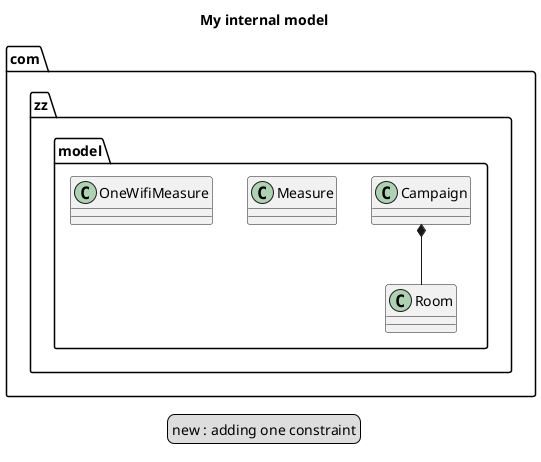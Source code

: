 
@startuml
	title My internal model

	class com.zz.model.Campaign 
	class com.zz.model.Room 
	class com.zz.model.Measure
	class com.zz.model.OneWifiMeasure

	com.zz.model.Campaign *-- com.zz.model.Room

	legend
		new : adding one constraint
	endlegend
@enduml